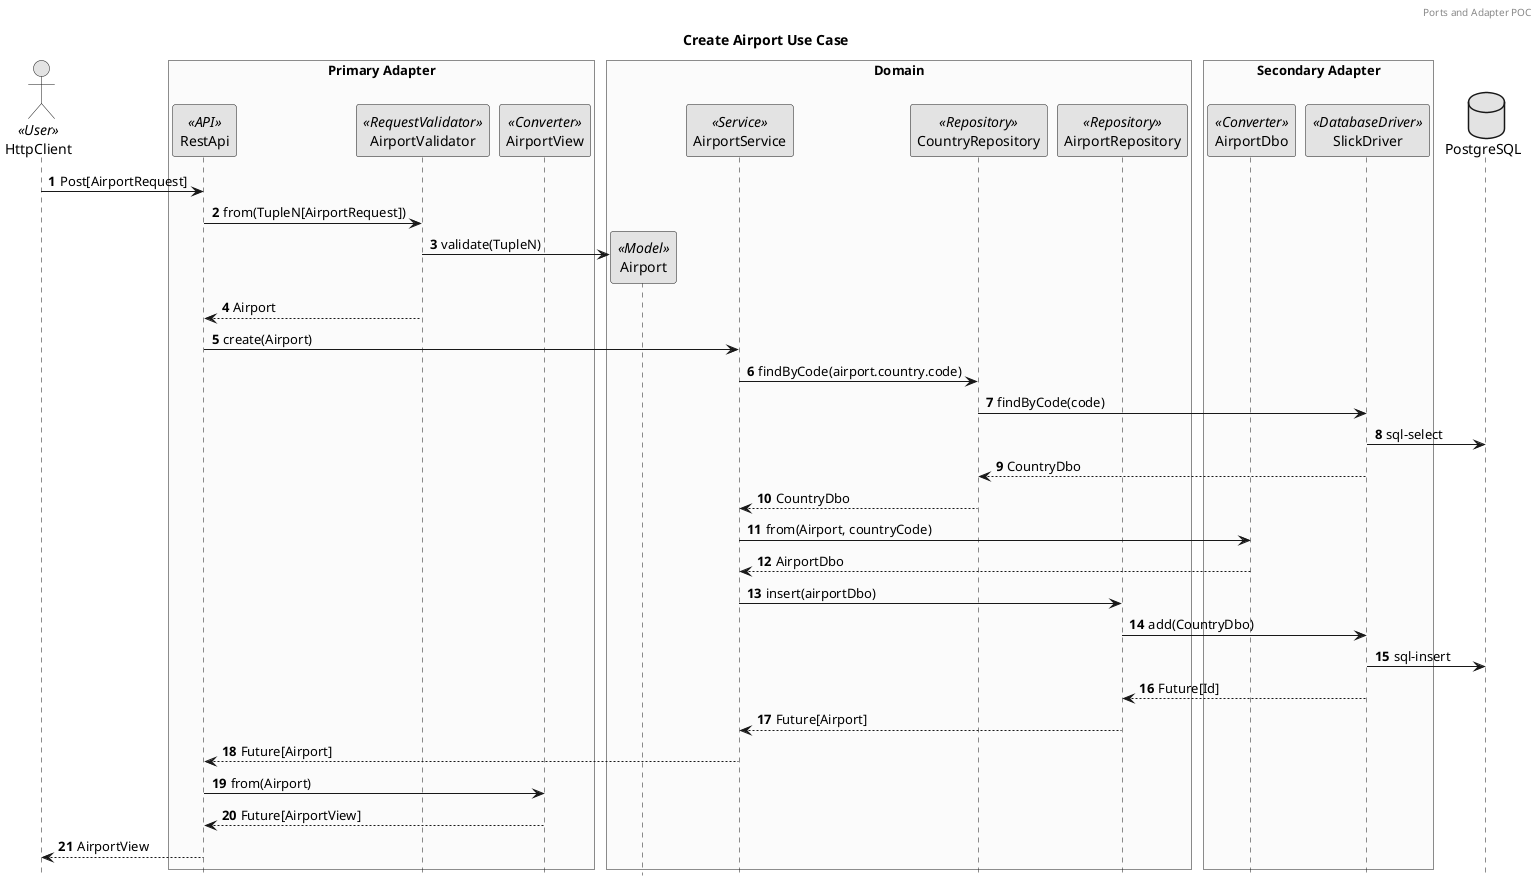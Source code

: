 @startuml
skinparam monochrome true
skinparam BoxPadding 5
header Ports and Adapter POC
title Create Airport Use Case

hide footbox
actor HttpClient as user << User >>

box "Primary Adapter" #FBFBFB
participant "RestApi" as api << API >>
participant "AirportValidator" as validator << RequestValidator >>
participant "AirportView" as view << Converter >>
end box
box "Domain" #FBFBFB
participant "Airport" as airport << Model >>
participant "AirportService" as service << Service >>
participant "CountryRepository" as countryRepo << Repository >>
participant "AirportRepository" as airportRepo << Repository >>
end box
box "Secondary Adapter" #FBFBFB
participant "AirportDbo" as dbo << Converter >>
participant "SlickDriver" as db << DatabaseDriver >>
end box

database PostgreSQL as pgdb

autonumber
user -> api: Post[AirportRequest]
api -> validator : from(TupleN[AirportRequest])
validator -> airport ** : validate(TupleN)
validator --> api: Airport
api -> service: create(Airport)
service -> countryRepo : findByCode(airport.country.code)
countryRepo -> db: findByCode(code)
db -> pgdb : sql-select
db --> countryRepo: CountryDbo
countryRepo --> service: CountryDbo
service -> dbo: from(Airport, countryCode)
dbo --> service: AirportDbo
service -> airportRepo: insert(airportDbo)
airportRepo -> db : add(CountryDbo)
db -> pgdb : sql-insert
db --> airportRepo : Future[Id]
airportRepo --> service : Future[Airport]
service --> api : Future[Airport]
api -> view : from(Airport)
view --> api : Future[AirportView]
api --> user : AirportView
@enduml